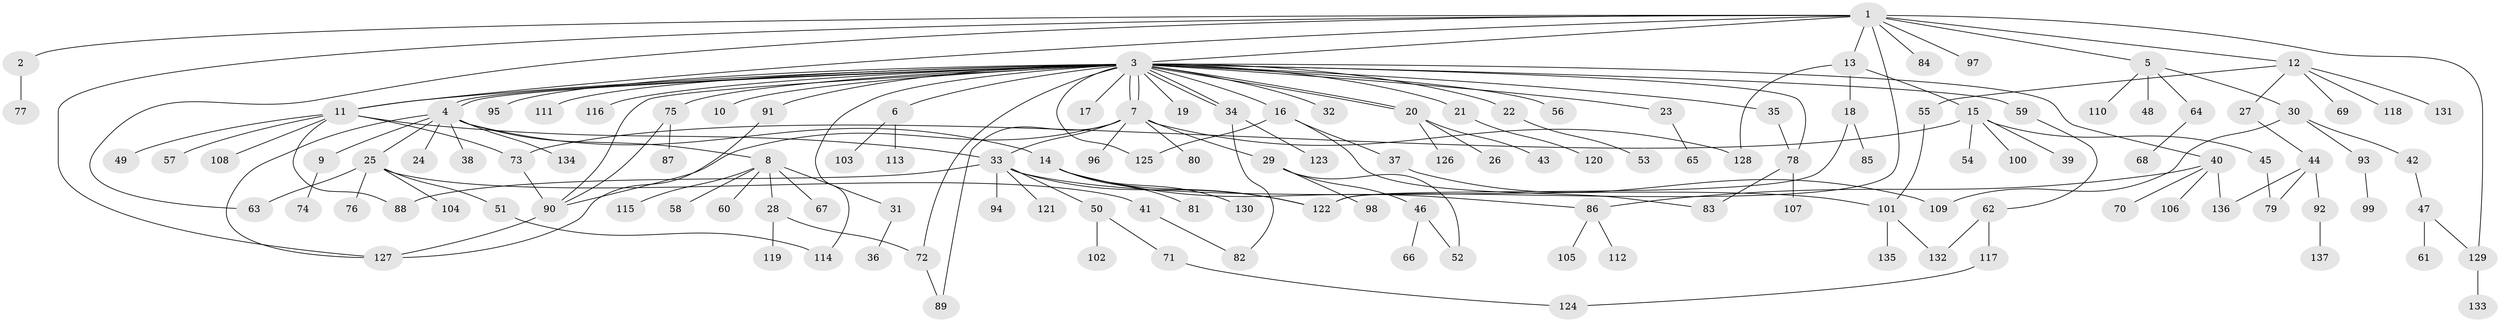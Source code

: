 // Generated by graph-tools (version 1.1) at 2025/49/03/09/25 03:49:50]
// undirected, 137 vertices, 171 edges
graph export_dot {
graph [start="1"]
  node [color=gray90,style=filled];
  1;
  2;
  3;
  4;
  5;
  6;
  7;
  8;
  9;
  10;
  11;
  12;
  13;
  14;
  15;
  16;
  17;
  18;
  19;
  20;
  21;
  22;
  23;
  24;
  25;
  26;
  27;
  28;
  29;
  30;
  31;
  32;
  33;
  34;
  35;
  36;
  37;
  38;
  39;
  40;
  41;
  42;
  43;
  44;
  45;
  46;
  47;
  48;
  49;
  50;
  51;
  52;
  53;
  54;
  55;
  56;
  57;
  58;
  59;
  60;
  61;
  62;
  63;
  64;
  65;
  66;
  67;
  68;
  69;
  70;
  71;
  72;
  73;
  74;
  75;
  76;
  77;
  78;
  79;
  80;
  81;
  82;
  83;
  84;
  85;
  86;
  87;
  88;
  89;
  90;
  91;
  92;
  93;
  94;
  95;
  96;
  97;
  98;
  99;
  100;
  101;
  102;
  103;
  104;
  105;
  106;
  107;
  108;
  109;
  110;
  111;
  112;
  113;
  114;
  115;
  116;
  117;
  118;
  119;
  120;
  121;
  122;
  123;
  124;
  125;
  126;
  127;
  128;
  129;
  130;
  131;
  132;
  133;
  134;
  135;
  136;
  137;
  1 -- 2;
  1 -- 3;
  1 -- 5;
  1 -- 11;
  1 -- 12;
  1 -- 13;
  1 -- 63;
  1 -- 84;
  1 -- 97;
  1 -- 122;
  1 -- 127;
  1 -- 129;
  2 -- 77;
  3 -- 4;
  3 -- 4;
  3 -- 6;
  3 -- 7;
  3 -- 7;
  3 -- 10;
  3 -- 11;
  3 -- 16;
  3 -- 17;
  3 -- 19;
  3 -- 20;
  3 -- 20;
  3 -- 21;
  3 -- 22;
  3 -- 23;
  3 -- 32;
  3 -- 34;
  3 -- 34;
  3 -- 35;
  3 -- 40;
  3 -- 56;
  3 -- 59;
  3 -- 72;
  3 -- 75;
  3 -- 78;
  3 -- 90;
  3 -- 91;
  3 -- 95;
  3 -- 111;
  3 -- 114;
  3 -- 116;
  3 -- 125;
  4 -- 8;
  4 -- 9;
  4 -- 14;
  4 -- 24;
  4 -- 25;
  4 -- 38;
  4 -- 127;
  4 -- 134;
  5 -- 30;
  5 -- 48;
  5 -- 64;
  5 -- 110;
  6 -- 103;
  6 -- 113;
  7 -- 29;
  7 -- 33;
  7 -- 80;
  7 -- 89;
  7 -- 90;
  7 -- 96;
  7 -- 128;
  8 -- 28;
  8 -- 31;
  8 -- 58;
  8 -- 60;
  8 -- 67;
  8 -- 115;
  9 -- 74;
  11 -- 33;
  11 -- 49;
  11 -- 57;
  11 -- 73;
  11 -- 88;
  11 -- 108;
  12 -- 27;
  12 -- 55;
  12 -- 69;
  12 -- 118;
  12 -- 131;
  13 -- 15;
  13 -- 18;
  13 -- 128;
  14 -- 81;
  14 -- 86;
  14 -- 122;
  14 -- 130;
  15 -- 39;
  15 -- 45;
  15 -- 54;
  15 -- 73;
  15 -- 100;
  16 -- 37;
  16 -- 83;
  16 -- 125;
  18 -- 85;
  18 -- 122;
  20 -- 26;
  20 -- 43;
  20 -- 126;
  21 -- 120;
  22 -- 53;
  23 -- 65;
  25 -- 41;
  25 -- 51;
  25 -- 63;
  25 -- 76;
  25 -- 104;
  27 -- 44;
  28 -- 72;
  28 -- 119;
  29 -- 46;
  29 -- 52;
  29 -- 98;
  30 -- 42;
  30 -- 93;
  30 -- 109;
  31 -- 36;
  33 -- 50;
  33 -- 88;
  33 -- 94;
  33 -- 101;
  33 -- 121;
  33 -- 122;
  34 -- 82;
  34 -- 123;
  35 -- 78;
  37 -- 109;
  40 -- 70;
  40 -- 86;
  40 -- 106;
  40 -- 136;
  41 -- 82;
  42 -- 47;
  44 -- 79;
  44 -- 92;
  44 -- 136;
  45 -- 79;
  46 -- 52;
  46 -- 66;
  47 -- 61;
  47 -- 129;
  50 -- 71;
  50 -- 102;
  51 -- 114;
  55 -- 101;
  59 -- 62;
  62 -- 117;
  62 -- 132;
  64 -- 68;
  71 -- 124;
  72 -- 89;
  73 -- 90;
  75 -- 87;
  75 -- 90;
  78 -- 83;
  78 -- 107;
  86 -- 105;
  86 -- 112;
  90 -- 127;
  91 -- 127;
  92 -- 137;
  93 -- 99;
  101 -- 132;
  101 -- 135;
  117 -- 124;
  129 -- 133;
}
